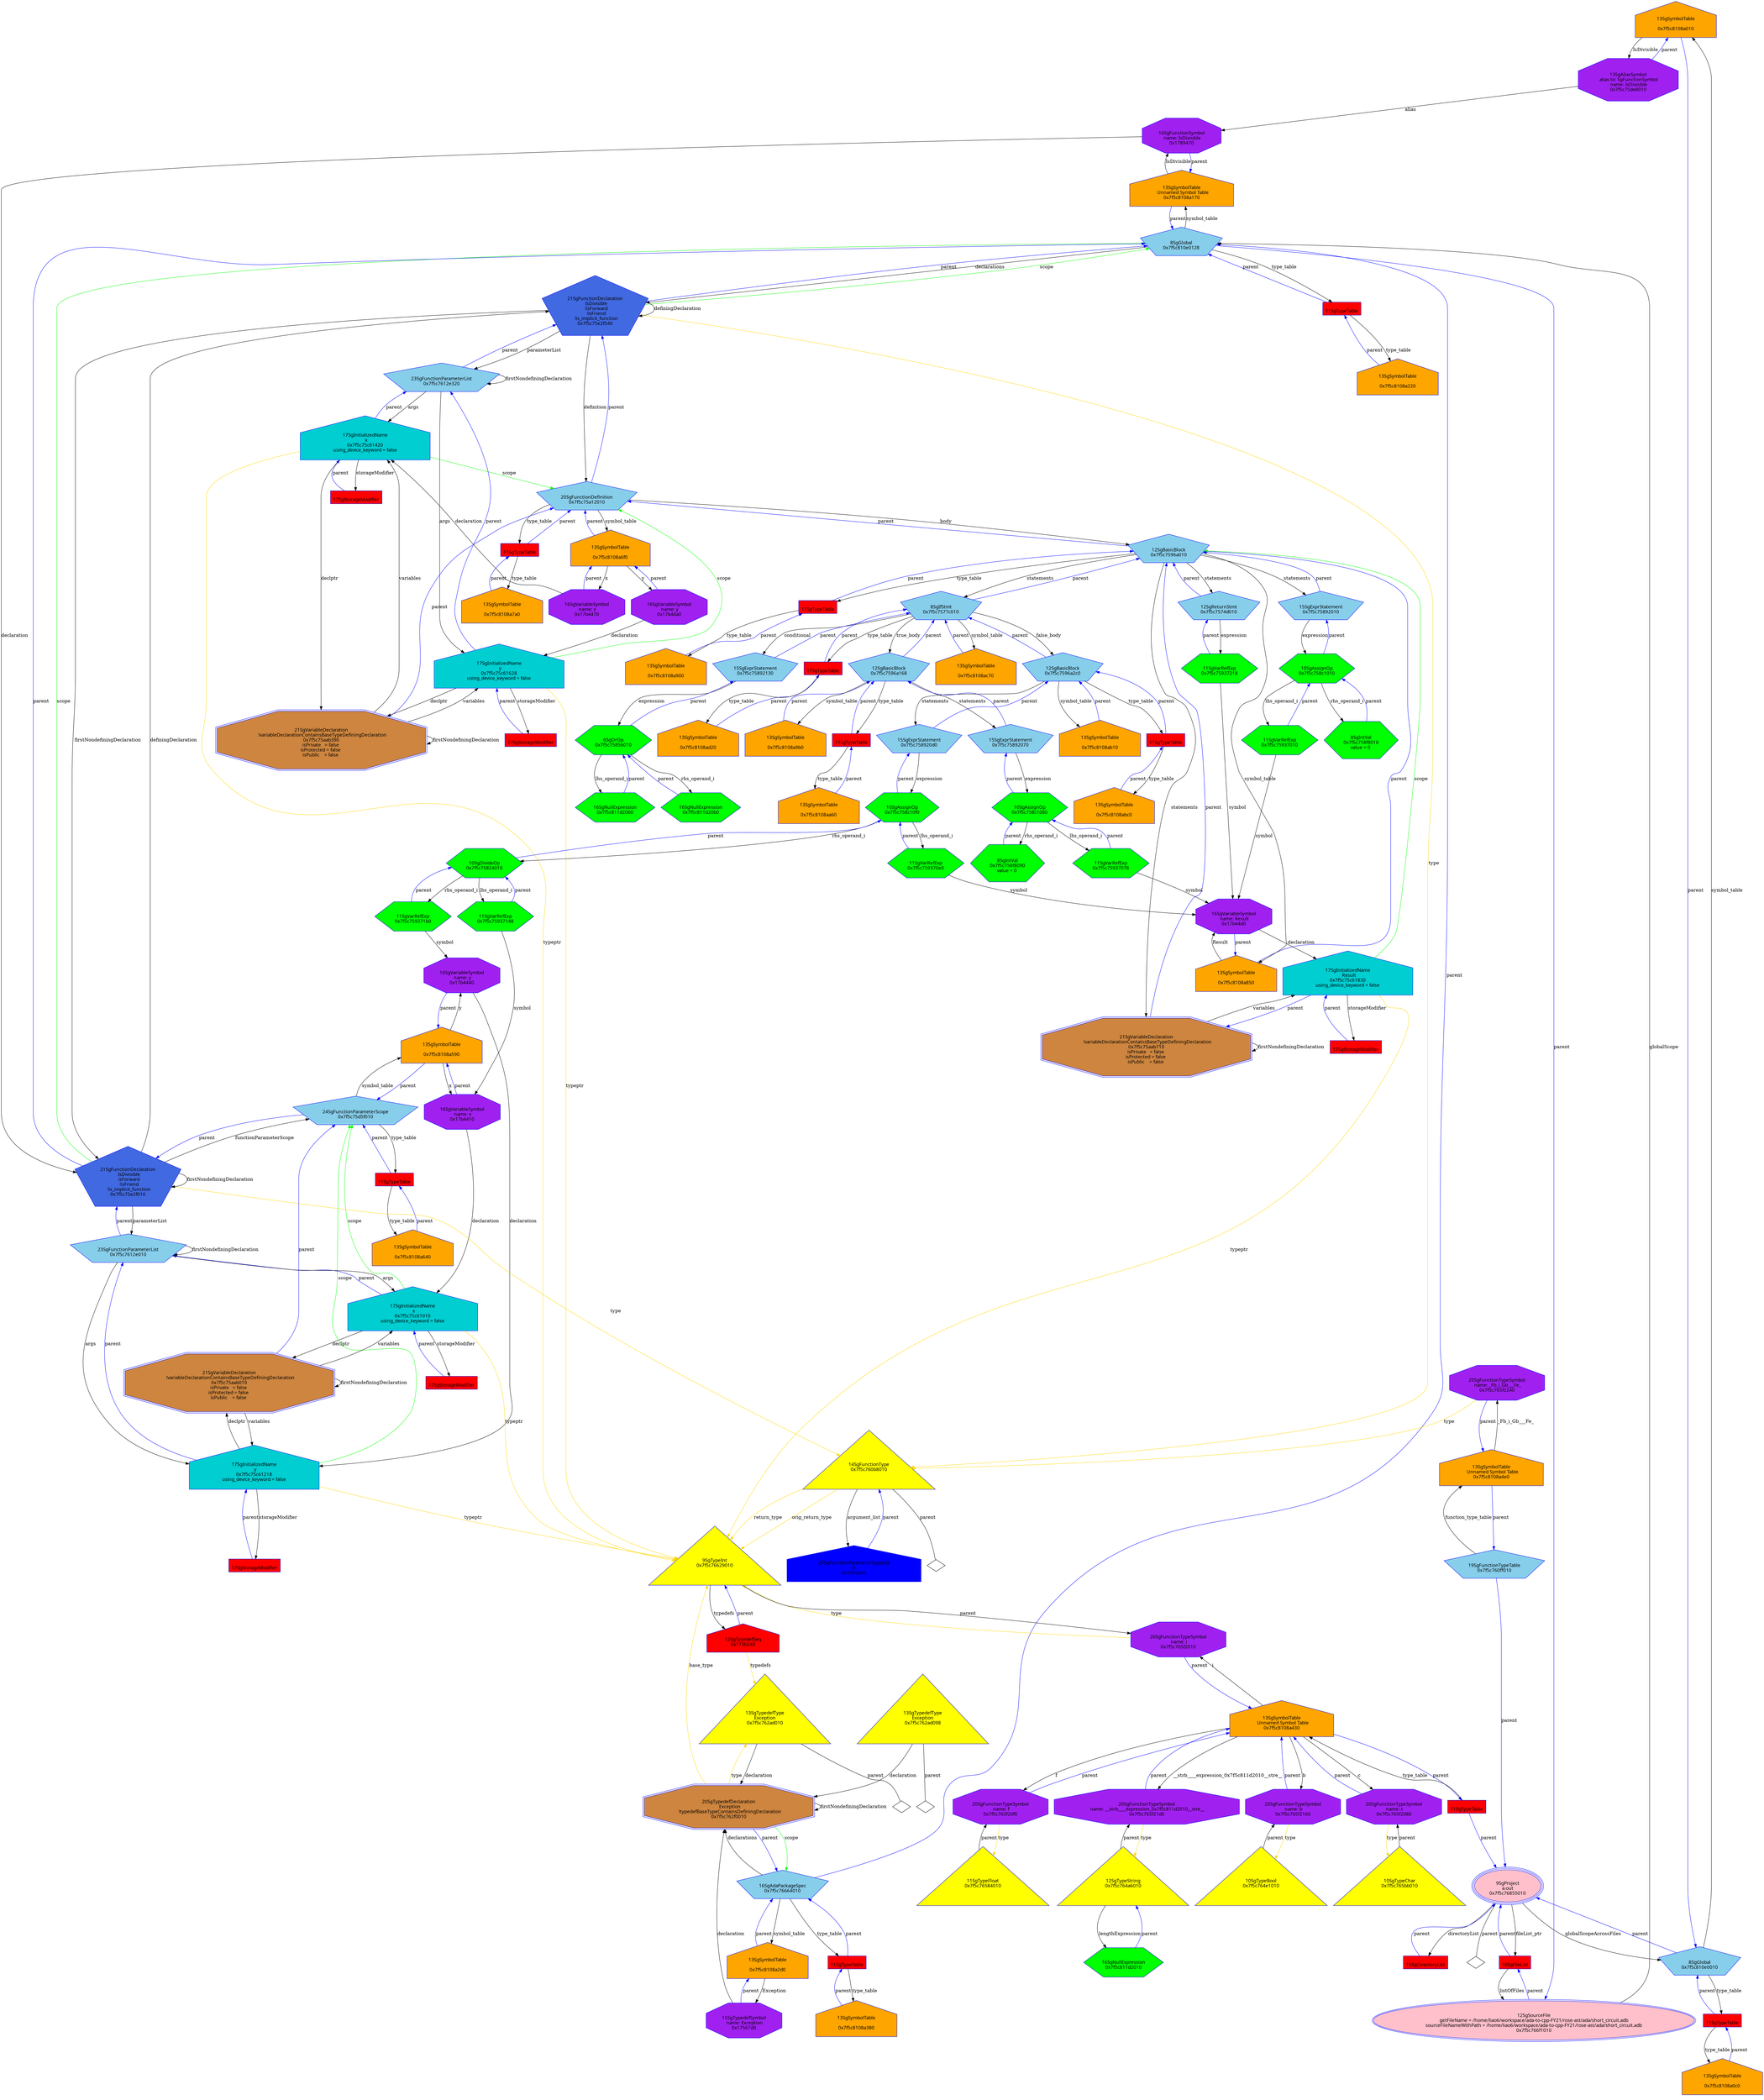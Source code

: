 digraph "Gshort_circuit.adb.dot" {
"0x7f5c8108a010"[label="\n13SgSymbolTable\n  \n  0x7f5c8108a010  " shape=house,regular=0,URL="\N",tooltip="more info at \N",sides=5,peripheries=1,color="blue",fillcolor=orange,fontname="7x13bold",fontcolor=black,style=filled];
"0x7f5c8108a010" -> "0x7f5c75de8010"[label="IsDivisible" dir=forward ];
"0x7f5c8108a010" -> "0x7f5c810e0010"[label="parent" color="blue" dir=forward ];
"0x7f5c8108a0c0"[label="\n13SgSymbolTable\n  \n  0x7f5c8108a0c0  " shape=house,regular=0,URL="\N",tooltip="more info at \N",sides=5,peripheries=1,color="blue",fillcolor=orange,fontname="7x13bold",fontcolor=black,style=filled];
"0x7f5c8108a0c0" -> "0x1698a00"[label="parent" color="blue" dir=forward ];
"0x7f5c8108a170"[label="\n13SgSymbolTable\n  Unnamed Symbol Table\n  0x7f5c8108a170  " shape=house,regular=0,URL="\N",tooltip="more info at \N",sides=5,peripheries=1,color="blue",fillcolor=orange,fontname="7x13bold",fontcolor=black,style=filled];
"0x7f5c8108a170" -> "0x1789470"[label="IsDivisible" dir=forward ];
"0x7f5c8108a170" -> "0x7f5c810e0128"[label="parent" color="blue" dir=forward ];
"0x7f5c8108a220"[label="\n13SgSymbolTable\n  \n  0x7f5c8108a220  " shape=house,regular=0,URL="\N",tooltip="more info at \N",sides=5,peripheries=1,color="blue",fillcolor=orange,fontname="7x13bold",fontcolor=black,style=filled];
"0x7f5c8108a220" -> "0x1698a28"[label="parent" color="blue" dir=forward ];
"0x7f5c8108a2d0"[label="\n13SgSymbolTable\n  \n  0x7f5c8108a2d0  " shape=house,regular=0,URL="\N",tooltip="more info at \N",sides=5,peripheries=1,color="blue",fillcolor=orange,fontname="7x13bold",fontcolor=black,style=filled];
"0x7f5c8108a2d0" -> "0x17567d0"[label="Exception" dir=forward ];
"0x7f5c8108a2d0" -> "0x7f5c76664010"[label="parent" color="blue" dir=forward ];
"0x7f5c8108a380"[label="\n13SgSymbolTable\n  \n  0x7f5c8108a380  " shape=house,regular=0,URL="\N",tooltip="more info at \N",sides=5,peripheries=1,color="blue",fillcolor=orange,fontname="7x13bold",fontcolor=black,style=filled];
"0x7f5c8108a380" -> "0x1698a50"[label="parent" color="blue" dir=forward ];
"0x7f5c8108a430"[label="\n13SgSymbolTable\n  Unnamed Symbol Table\n  0x7f5c8108a430  " shape=house,regular=0,URL="\N",tooltip="more info at \N",sides=5,peripheries=1,color="blue",fillcolor=orange,fontname="7x13bold",fontcolor=black,style=filled];
"0x7f5c8108a430" -> "0x7f5c765f21d0"[label="__strb____expression_0x7f5c811d2010__stre__" dir=forward ];
"0x7f5c8108a430" -> "0x7f5c765f2160"[label="b" dir=forward ];
"0x7f5c8108a430" -> "0x7f5c765f20f0"[label="f" dir=forward ];
"0x7f5c8108a430" -> "0x7f5c765f2080"[label="c" dir=forward ];
"0x7f5c8108a430" -> "0x7f5c765f2010"[label="i" dir=forward ];
"0x7f5c8108a430" -> "0x1698a78"[label="parent" color="blue" dir=forward ];
"0x7f5c8108a4e0"[label="\n13SgSymbolTable\n  Unnamed Symbol Table\n  0x7f5c8108a4e0  " shape=house,regular=0,URL="\N",tooltip="more info at \N",sides=5,peripheries=1,color="blue",fillcolor=orange,fontname="7x13bold",fontcolor=black,style=filled];
"0x7f5c8108a4e0" -> "0x7f5c765f2240"[label="_Fb_i_Gb___Fe_" dir=forward ];
"0x7f5c8108a4e0" -> "0x7f5c760ff010"[label="parent" color="blue" dir=forward ];
"0x7f5c8108a590"[label="\n13SgSymbolTable\n  \n  0x7f5c8108a590  " shape=house,regular=0,URL="\N",tooltip="more info at \N",sides=5,peripheries=1,color="blue",fillcolor=orange,fontname="7x13bold",fontcolor=black,style=filled];
"0x7f5c8108a590" -> "0x17b4440"[label="y" dir=forward ];
"0x7f5c8108a590" -> "0x17b4410"[label="x" dir=forward ];
"0x7f5c8108a590" -> "0x7f5c75d5f010"[label="parent" color="blue" dir=forward ];
"0x7f5c8108a640"[label="\n13SgSymbolTable\n  \n  0x7f5c8108a640  " shape=house,regular=0,URL="\N",tooltip="more info at \N",sides=5,peripheries=1,color="blue",fillcolor=orange,fontname="7x13bold",fontcolor=black,style=filled];
"0x7f5c8108a640" -> "0x1698aa0"[label="parent" color="blue" dir=forward ];
"0x7f5c8108a6f0"[label="\n13SgSymbolTable\n  \n  0x7f5c8108a6f0  " shape=house,regular=0,URL="\N",tooltip="more info at \N",sides=5,peripheries=1,color="blue",fillcolor=orange,fontname="7x13bold",fontcolor=black,style=filled];
"0x7f5c8108a6f0" -> "0x17b44a0"[label="y" dir=forward ];
"0x7f5c8108a6f0" -> "0x17b4470"[label="x" dir=forward ];
"0x7f5c8108a6f0" -> "0x7f5c75a12010"[label="parent" color="blue" dir=forward ];
"0x7f5c8108a7a0"[label="\n13SgSymbolTable\n  \n  0x7f5c8108a7a0  " shape=house,regular=0,URL="\N",tooltip="more info at \N",sides=5,peripheries=1,color="blue",fillcolor=orange,fontname="7x13bold",fontcolor=black,style=filled];
"0x7f5c8108a7a0" -> "0x1698ac8"[label="parent" color="blue" dir=forward ];
"0x7f5c8108a850"[label="\n13SgSymbolTable\n  \n  0x7f5c8108a850  " shape=house,regular=0,URL="\N",tooltip="more info at \N",sides=5,peripheries=1,color="blue",fillcolor=orange,fontname="7x13bold",fontcolor=black,style=filled];
"0x7f5c8108a850" -> "0x17b44d0"[label="Result" dir=forward ];
"0x7f5c8108a850" -> "0x7f5c7596a010"[label="parent" color="blue" dir=forward ];
"0x7f5c8108a900"[label="\n13SgSymbolTable\n  \n  0x7f5c8108a900  " shape=house,regular=0,URL="\N",tooltip="more info at \N",sides=5,peripheries=1,color="blue",fillcolor=orange,fontname="7x13bold",fontcolor=black,style=filled];
"0x7f5c8108a900" -> "0x1698af0"[label="parent" color="blue" dir=forward ];
"0x7f5c8108a9b0"[label="\n13SgSymbolTable\n  \n  0x7f5c8108a9b0  " shape=house,regular=0,URL="\N",tooltip="more info at \N",sides=5,peripheries=1,color="blue",fillcolor=orange,fontname="7x13bold",fontcolor=black,style=filled];
"0x7f5c8108a9b0" -> "0x7f5c7596a168"[label="parent" color="blue" dir=forward ];
"0x7f5c8108aa60"[label="\n13SgSymbolTable\n  \n  0x7f5c8108aa60  " shape=house,regular=0,URL="\N",tooltip="more info at \N",sides=5,peripheries=1,color="blue",fillcolor=orange,fontname="7x13bold",fontcolor=black,style=filled];
"0x7f5c8108aa60" -> "0x1698b18"[label="parent" color="blue" dir=forward ];
"0x7f5c8108ab10"[label="\n13SgSymbolTable\n  \n  0x7f5c8108ab10  " shape=house,regular=0,URL="\N",tooltip="more info at \N",sides=5,peripheries=1,color="blue",fillcolor=orange,fontname="7x13bold",fontcolor=black,style=filled];
"0x7f5c8108ab10" -> "0x7f5c7596a2c0"[label="parent" color="blue" dir=forward ];
"0x7f5c8108abc0"[label="\n13SgSymbolTable\n  \n  0x7f5c8108abc0  " shape=house,regular=0,URL="\N",tooltip="more info at \N",sides=5,peripheries=1,color="blue",fillcolor=orange,fontname="7x13bold",fontcolor=black,style=filled];
"0x7f5c8108abc0" -> "0x1698b40"[label="parent" color="blue" dir=forward ];
"0x7f5c8108ac70"[label="\n13SgSymbolTable\n  \n  0x7f5c8108ac70  " shape=house,regular=0,URL="\N",tooltip="more info at \N",sides=5,peripheries=1,color="blue",fillcolor=orange,fontname="7x13bold",fontcolor=black,style=filled];
"0x7f5c8108ac70" -> "0x7f5c7577c010"[label="parent" color="blue" dir=forward ];
"0x7f5c8108ad20"[label="\n13SgSymbolTable\n  \n  0x7f5c8108ad20  " shape=house,regular=0,URL="\N",tooltip="more info at \N",sides=5,peripheries=1,color="blue",fillcolor=orange,fontname="7x13bold",fontcolor=black,style=filled];
"0x7f5c8108ad20" -> "0x1698b68"[label="parent" color="blue" dir=forward ];
"0x17a0b80"[label="\n17SgStorageModifier" shape=polygon,regular=0,URL="\N",tooltip="more info at \N",sides=4,peripheries=1,color="blue",fillcolor=red,fontname="7x13bold",fontcolor=black,style=filled];
"0x17a0b80" -> "0x7f5c75c61010"[label="parent" color="blue" dir=forward ];
"0x17a0ba8"[label="\n17SgStorageModifier" shape=polygon,regular=0,URL="\N",tooltip="more info at \N",sides=4,peripheries=1,color="blue",fillcolor=red,fontname="7x13bold",fontcolor=black,style=filled];
"0x17a0ba8" -> "0x7f5c75c61218"[label="parent" color="blue" dir=forward ];
"0x17a0bd0"[label="\n17SgStorageModifier" shape=polygon,regular=0,URL="\N",tooltip="more info at \N",sides=4,peripheries=1,color="blue",fillcolor=red,fontname="7x13bold",fontcolor=black,style=filled];
"0x17a0bd0" -> "0x7f5c75c61420"[label="parent" color="blue" dir=forward ];
"0x17a0bf8"[label="\n17SgStorageModifier" shape=polygon,regular=0,URL="\N",tooltip="more info at \N",sides=4,peripheries=1,color="blue",fillcolor=red,fontname="7x13bold",fontcolor=black,style=filled];
"0x17a0bf8" -> "0x7f5c75c61628"[label="parent" color="blue" dir=forward ];
"0x17a0c20"[label="\n17SgStorageModifier" shape=polygon,regular=0,URL="\N",tooltip="more info at \N",sides=4,peripheries=1,color="blue",fillcolor=red,fontname="7x13bold",fontcolor=black,style=filled];
"0x17a0c20" -> "0x7f5c75c61830"[label="parent" color="blue" dir=forward ];
"0x7f5c766f1010"[label="\n12SgSourceFile\n  getFileName = /home/liao6/workspace/ada-to-cpp-FY21/rose-ast/ada/short_circuit.adb  \n  sourceFileNameWithPath = /home/liao6/workspace/ada-to-cpp-FY21/rose-ast/ada/short_circuit.adb  \n  0x7f5c766f1010  " shape=ellipse,regular=0,URL="\N",tooltip="more info at \N",sides=5,peripheries=2,color="blue",fillcolor=pink,fontname="7x13bold",fontcolor=black,style=filled];
"0x7f5c766f1010" -> "0x7f5c810e0128"[label="globalScope" dir=forward ];
"0x7f5c766f1010" -> "0x165df80"[label="parent" color="blue" dir=forward ];
"0x165df80"[label="\n10SgFileList" shape=polygon,regular=0,URL="\N",tooltip="more info at \N",sides=4,peripheries=1,color="blue",fillcolor=red,fontname="7x13bold",fontcolor=black,style=filled];
"0x165df80" -> "0x7f5c766f1010"[label="listOfFiles" dir=forward ];
"0x165df80" -> "0x7f5c76855010"[label="parent" color="blue" dir=forward ];
"0x167d390"[label="\n15SgDirectoryList" shape=polygon,regular=0,URL="\N",tooltip="more info at \N",sides=4,peripheries=1,color="blue",fillcolor=red,fontname="7x13bold",fontcolor=black,style=filled];
"0x167d390" -> "0x7f5c76855010"[label="parent" color="blue" dir=forward ];
"0x7f5c76855010"[label="\n9SgProject\n  a.out  \n  0x7f5c76855010  " shape=ellipse,regular=0,URL="\N",tooltip="more info at \N",sides=5,peripheries=3,color="blue",fillcolor=pink,fontname="7x13bold",fontcolor=black,style=filled];
"0x7f5c76855010" -> "0x165df80"[label="fileList_ptr" dir=forward ];
"0x7f5c76855010" -> "0x167d390"[label="directoryList" dir=forward ];
"0x7f5c76855010" -> "0x7f5c810e0010"[label="globalScopeAcrossFiles" dir=forward ];
"0x7f5c76855010" -> "0x7f5c76855010__parent__null"[label="parent" dir=none ];
"0x7f5c76855010__parent__null"[label="" shape=diamond ];
"0x173b240"[label="\n12SgTypedefSeq\n  0x173b240  " shape=house,regular=0,URL="\N",tooltip="more info at \N",sides=5,peripheries=1,color="blue",fillcolor=red,fontname="7x13bold",fontcolor=black,style=filled];
"0x173b240" -> "0x7f5c762ad010"[label="typedefs" color="gold1" dir=forward ];
"0x173b240" -> "0x7f5c76629010"[label="parent" color="blue" dir=forward ];
"0x176dee0"[label="\n27SgFunctionParameterTypeList\n  0  \n  0x176dee0  " shape=house,regular=0,URL="\N",tooltip="more info at \N",sides=5,peripheries=1,color="blue",fillcolor=blue,fontname="7x13bold",fontcolor=black,style=filled];
"0x176dee0" -> "0x7f5c760b8010"[label="parent" color="blue" dir=forward ];
"0x1698a00"[label="\n11SgTypeTable" shape=polygon,regular=0,URL="\N",tooltip="more info at \N",sides=4,peripheries=1,color="blue",fillcolor=red,fontname="7x13bold",fontcolor=black,style=filled];
"0x1698a00" -> "0x7f5c8108a0c0"[label="type_table" dir=forward ];
"0x1698a00" -> "0x7f5c810e0010"[label="parent" color="blue" dir=forward ];
"0x1698a28"[label="\n11SgTypeTable" shape=polygon,regular=0,URL="\N",tooltip="more info at \N",sides=4,peripheries=1,color="blue",fillcolor=red,fontname="7x13bold",fontcolor=black,style=filled];
"0x1698a28" -> "0x7f5c8108a220"[label="type_table" dir=forward ];
"0x1698a28" -> "0x7f5c810e0128"[label="parent" color="blue" dir=forward ];
"0x1698a50"[label="\n11SgTypeTable" shape=polygon,regular=0,URL="\N",tooltip="more info at \N",sides=4,peripheries=1,color="blue",fillcolor=red,fontname="7x13bold",fontcolor=black,style=filled];
"0x1698a50" -> "0x7f5c8108a380"[label="type_table" dir=forward ];
"0x1698a50" -> "0x7f5c76664010"[label="parent" color="blue" dir=forward ];
"0x1698a78"[label="\n11SgTypeTable" shape=polygon,regular=0,URL="\N",tooltip="more info at \N",sides=4,peripheries=1,color="blue",fillcolor=red,fontname="7x13bold",fontcolor=black,style=filled];
"0x1698a78" -> "0x7f5c8108a430"[label="type_table" dir=forward ];
"0x1698a78" -> "0x7f5c76855010"[label="parent" color="blue" dir=forward ];
"0x1698aa0"[label="\n11SgTypeTable" shape=polygon,regular=0,URL="\N",tooltip="more info at \N",sides=4,peripheries=1,color="blue",fillcolor=red,fontname="7x13bold",fontcolor=black,style=filled];
"0x1698aa0" -> "0x7f5c8108a640"[label="type_table" dir=forward ];
"0x1698aa0" -> "0x7f5c75d5f010"[label="parent" color="blue" dir=forward ];
"0x1698ac8"[label="\n11SgTypeTable" shape=polygon,regular=0,URL="\N",tooltip="more info at \N",sides=4,peripheries=1,color="blue",fillcolor=red,fontname="7x13bold",fontcolor=black,style=filled];
"0x1698ac8" -> "0x7f5c8108a7a0"[label="type_table" dir=forward ];
"0x1698ac8" -> "0x7f5c75a12010"[label="parent" color="blue" dir=forward ];
"0x1698af0"[label="\n11SgTypeTable" shape=polygon,regular=0,URL="\N",tooltip="more info at \N",sides=4,peripheries=1,color="blue",fillcolor=red,fontname="7x13bold",fontcolor=black,style=filled];
"0x1698af0" -> "0x7f5c8108a900"[label="type_table" dir=forward ];
"0x1698af0" -> "0x7f5c7596a010"[label="parent" color="blue" dir=forward ];
"0x1698b18"[label="\n11SgTypeTable" shape=polygon,regular=0,URL="\N",tooltip="more info at \N",sides=4,peripheries=1,color="blue",fillcolor=red,fontname="7x13bold",fontcolor=black,style=filled];
"0x1698b18" -> "0x7f5c8108aa60"[label="type_table" dir=forward ];
"0x1698b18" -> "0x7f5c7596a168"[label="parent" color="blue" dir=forward ];
"0x1698b40"[label="\n11SgTypeTable" shape=polygon,regular=0,URL="\N",tooltip="more info at \N",sides=4,peripheries=1,color="blue",fillcolor=red,fontname="7x13bold",fontcolor=black,style=filled];
"0x1698b40" -> "0x7f5c8108abc0"[label="type_table" dir=forward ];
"0x1698b40" -> "0x7f5c7596a2c0"[label="parent" color="blue" dir=forward ];
"0x1698b68"[label="\n11SgTypeTable" shape=polygon,regular=0,URL="\N",tooltip="more info at \N",sides=4,peripheries=1,color="blue",fillcolor=red,fontname="7x13bold",fontcolor=black,style=filled];
"0x1698b68" -> "0x7f5c8108ad20"[label="type_table" dir=forward ];
"0x1698b68" -> "0x7f5c7577c010"[label="parent" color="blue" dir=forward ];
"0x7f5c765bb010"[label="\n10SgTypeChar\n  0x7f5c765bb010  \n   \n   " shape=polygon,regular=0,URL="\N",tooltip="more info at \N",sides=3,peripheries=1,color="blue",fillcolor=yellow,fontname="7x13bold",fontcolor=black,style=filled];
"0x7f5c765bb010" -> "0x7f5c765f2080"[label="parent" dir=forward ];
"0x7f5c76629010"[label="\n9SgTypeInt\n  0x7f5c76629010  \n   \n   " shape=polygon,regular=0,URL="\N",tooltip="more info at \N",sides=3,peripheries=1,color="blue",fillcolor=yellow,fontname="7x13bold",fontcolor=black,style=filled];
"0x7f5c76629010" -> "0x173b240"[label="typedefs" dir=forward ];
"0x7f5c76629010" -> "0x7f5c765f2010"[label="parent" dir=forward ];
"0x7f5c76584010"[label="\n11SgTypeFloat\n  0x7f5c76584010  \n   \n   " shape=polygon,regular=0,URL="\N",tooltip="more info at \N",sides=3,peripheries=1,color="blue",fillcolor=yellow,fontname="7x13bold",fontcolor=black,style=filled];
"0x7f5c76584010" -> "0x7f5c765f20f0"[label="parent" dir=forward ];
"0x7f5c764a6010"[label="\n12SgTypeString\n  0x7f5c764a6010  \n   \n   " shape=polygon,regular=0,URL="\N",tooltip="more info at \N",sides=3,peripheries=1,color="blue",fillcolor=yellow,fontname="7x13bold",fontcolor=black,style=filled];
"0x7f5c764a6010" -> "0x7f5c811d2010"[label="lengthExpression" dir=forward ];
"0x7f5c764a6010" -> "0x7f5c765f21d0"[label="parent" dir=forward ];
"0x7f5c764e1010"[label="\n10SgTypeBool\n  0x7f5c764e1010  \n   \n   " shape=polygon,regular=0,URL="\N",tooltip="more info at \N",sides=3,peripheries=1,color="blue",fillcolor=yellow,fontname="7x13bold",fontcolor=black,style=filled];
"0x7f5c764e1010" -> "0x7f5c765f2160"[label="parent" dir=forward ];
"0x7f5c762ad010"[label="\n13SgTypedefType\nException\n  0x7f5c762ad010  \n   \n   " shape=polygon,regular=0,URL="\N",tooltip="more info at \N",sides=3,peripheries=1,color="blue",fillcolor=yellow,fontname="7x13bold",fontcolor=black,style=filled];
"0x7f5c762ad010" -> "0x7f5c762f0010"[label="declaration" dir=forward ];
"0x7f5c762ad010" -> "0x7f5c762ad010__parent__null"[label="parent" dir=none ];
"0x7f5c762ad010__parent__null"[label="" shape=diamond ];
"0x7f5c762ad098"[label="\n13SgTypedefType\nException\n  0x7f5c762ad098  \n   \n   " shape=polygon,regular=0,URL="\N",tooltip="more info at \N",sides=3,peripheries=1,color="blue",fillcolor=yellow,fontname="7x13bold",fontcolor=black,style=filled];
"0x7f5c762ad098" -> "0x7f5c762f0010"[label="declaration" dir=forward ];
"0x7f5c762ad098" -> "0x7f5c762ad098__parent__null"[label="parent" dir=none ];
"0x7f5c762ad098__parent__null"[label="" shape=diamond ];
"0x7f5c760b8010"[label="\n14SgFunctionType\n  0x7f5c760b8010  \n   \n   " shape=polygon,regular=0,URL="\N",tooltip="more info at \N",sides=3,peripheries=1,color="blue",fillcolor=yellow,fontname="7x13bold",fontcolor=black,style=filled];
"0x7f5c760b8010" -> "0x7f5c76629010"[label="return_type" color="gold1" dir=forward ];
"0x7f5c760b8010" -> "0x7f5c76629010"[label="orig_return_type" color="gold1" dir=forward ];
"0x7f5c760b8010" -> "0x176dee0"[label="argument_list" dir=forward ];
"0x7f5c760b8010" -> "0x7f5c760b8010__parent__null"[label="parent" dir=none ];
"0x7f5c760b8010__parent__null"[label="" shape=diamond ];
"0x7f5c7612e010"[label="\n23SgFunctionParameterList\n  0x7f5c7612e010  " shape=polygon,regular=0,URL="\N",tooltip="more info at \N",sides=5,peripheries=1,color="blue",fillcolor=skyblue,fontname="7x13bold",fontcolor=black,style=filled];
"0x7f5c7612e010" -> "0x7f5c75c61010"[label="args" dir=forward ];
"0x7f5c7612e010" -> "0x7f5c75c61218"[label="args" dir=forward ];
"0x7f5c7612e010" -> "0x7f5c7612e010"[label="firstNondefiningDeclaration" dir=forward ];
"0x7f5c7612e010" -> "0x7f5c75e2f010"[label="parent" color="blue" dir=forward ];
"0x7f5c7612e320"[label="\n23SgFunctionParameterList\n  0x7f5c7612e320  " shape=polygon,regular=0,URL="\N",tooltip="more info at \N",sides=5,peripheries=1,color="blue",fillcolor=skyblue,fontname="7x13bold",fontcolor=black,style=filled];
"0x7f5c7612e320" -> "0x7f5c75c61420"[label="args" dir=forward ];
"0x7f5c7612e320" -> "0x7f5c75c61628"[label="args" dir=forward ];
"0x7f5c7612e320" -> "0x7f5c7612e320"[label="firstNondefiningDeclaration" dir=forward ];
"0x7f5c7612e320" -> "0x7f5c75e2f540"[label="parent" color="blue" dir=forward ];
"0x7f5c7596a010"[label="\n12SgBasicBlock\n  0x7f5c7596a010  " shape=polygon,regular=0,URL="\N",tooltip="more info at \N",sides=5,peripheries=1,color="blue",fillcolor=skyblue,fontname="7x13bold",fontcolor=black,style=filled];
"0x7f5c7596a010" -> "0x7f5c75aab710"[label="statements" dir=forward ];
"0x7f5c7596a010" -> "0x7f5c75892010"[label="statements" dir=forward ];
"0x7f5c7596a010" -> "0x7f5c7577c010"[label="statements" dir=forward ];
"0x7f5c7596a010" -> "0x7f5c7574d010"[label="statements" dir=forward ];
"0x7f5c7596a010" -> "0x7f5c8108a850"[label="symbol_table" dir=forward ];
"0x7f5c7596a010" -> "0x1698af0"[label="type_table" dir=forward ];
"0x7f5c7596a010" -> "0x7f5c75a12010"[label="parent" color="blue" dir=forward ];
"0x7f5c7596a168"[label="\n12SgBasicBlock\n  0x7f5c7596a168  " shape=polygon,regular=0,URL="\N",tooltip="more info at \N",sides=5,peripheries=1,color="blue",fillcolor=skyblue,fontname="7x13bold",fontcolor=black,style=filled];
"0x7f5c7596a168" -> "0x7f5c75892070"[label="statements" dir=forward ];
"0x7f5c7596a168" -> "0x7f5c8108a9b0"[label="symbol_table" dir=forward ];
"0x7f5c7596a168" -> "0x1698b18"[label="type_table" dir=forward ];
"0x7f5c7596a168" -> "0x7f5c7577c010"[label="parent" color="blue" dir=forward ];
"0x7f5c7596a2c0"[label="\n12SgBasicBlock\n  0x7f5c7596a2c0  " shape=polygon,regular=0,URL="\N",tooltip="more info at \N",sides=5,peripheries=1,color="blue",fillcolor=skyblue,fontname="7x13bold",fontcolor=black,style=filled];
"0x7f5c7596a2c0" -> "0x7f5c758920d0"[label="statements" dir=forward ];
"0x7f5c7596a2c0" -> "0x7f5c8108ab10"[label="symbol_table" dir=forward ];
"0x7f5c7596a2c0" -> "0x1698b40"[label="type_table" dir=forward ];
"0x7f5c7596a2c0" -> "0x7f5c7577c010"[label="parent" color="blue" dir=forward ];
"0x7f5c810e0010"[label="\n8SgGlobal\n  0x7f5c810e0010  " shape=polygon,regular=0,URL="\N",tooltip="more info at \N",sides=5,peripheries=1,color="blue",fillcolor=skyblue,fontname="7x13bold",fontcolor=black,style=filled];
"0x7f5c810e0010" -> "0x7f5c8108a010"[label="symbol_table" dir=forward ];
"0x7f5c810e0010" -> "0x1698a00"[label="type_table" dir=forward ];
"0x7f5c810e0010" -> "0x7f5c76855010"[label="parent" color="blue" dir=forward ];
"0x7f5c810e0128"[label="\n8SgGlobal\n  0x7f5c810e0128  " shape=polygon,regular=0,URL="\N",tooltip="more info at \N",sides=5,peripheries=1,color="blue",fillcolor=skyblue,fontname="7x13bold",fontcolor=black,style=filled];
"0x7f5c810e0128" -> "0x7f5c75e2f540"[label="declarations" dir=forward ];
"0x7f5c810e0128" -> "0x7f5c8108a170"[label="symbol_table" dir=forward ];
"0x7f5c810e0128" -> "0x1698a28"[label="type_table" dir=forward ];
"0x7f5c810e0128" -> "0x7f5c766f1010"[label="parent" color="blue" dir=forward ];
"0x7f5c7577c010"[label="\n8SgIfStmt\n  0x7f5c7577c010  " shape=polygon,regular=0,URL="\N",tooltip="more info at \N",sides=5,peripheries=1,color="blue",fillcolor=skyblue,fontname="7x13bold",fontcolor=black,style=filled];
"0x7f5c7577c010" -> "0x7f5c75892130"[label="conditional" dir=forward ];
"0x7f5c7577c010" -> "0x7f5c7596a168"[label="true_body" dir=forward ];
"0x7f5c7577c010" -> "0x7f5c7596a2c0"[label="false_body" dir=forward ];
"0x7f5c7577c010" -> "0x7f5c8108ac70"[label="symbol_table" dir=forward ];
"0x7f5c7577c010" -> "0x1698b68"[label="type_table" dir=forward ];
"0x7f5c7577c010" -> "0x7f5c7596a010"[label="parent" color="blue" dir=forward ];
"0x7f5c75d5f010"[label="\n24SgFunctionParameterScope\n  0x7f5c75d5f010  " shape=polygon,regular=0,URL="\N",tooltip="more info at \N",sides=5,peripheries=1,color="blue",fillcolor=skyblue,fontname="7x13bold",fontcolor=black,style=filled];
"0x7f5c75d5f010" -> "0x7f5c8108a590"[label="symbol_table" dir=forward ];
"0x7f5c75d5f010" -> "0x1698aa0"[label="type_table" dir=forward ];
"0x7f5c75d5f010" -> "0x7f5c75e2f010"[label="parent" color="blue" dir=forward ];
"0x7f5c760ff010"[label="\n19SgFunctionTypeTable\n  0x7f5c760ff010  " shape=polygon,regular=0,URL="\N",tooltip="more info at \N",sides=5,peripheries=1,color="blue",fillcolor=skyblue,fontname="7x13bold",fontcolor=black,style=filled];
"0x7f5c760ff010" -> "0x7f5c8108a4e0"[label="function_type_table" dir=forward ];
"0x7f5c760ff010" -> "0x7f5c76855010"[label="parent" color="blue" dir=forward ];
"0x7f5c75892010"[label="\n15SgExprStatement\n  0x7f5c75892010  " shape=polygon,regular=0,URL="\N",tooltip="more info at \N",sides=5,peripheries=1,color="blue",fillcolor=skyblue,fontname="7x13bold",fontcolor=black,style=filled];
"0x7f5c75892010" -> "0x7f5c758c1010"[label="expression" dir=forward ];
"0x7f5c75892010" -> "0x7f5c7596a010"[label="parent" color="blue" dir=forward ];
"0x7f5c75892070"[label="\n15SgExprStatement\n  0x7f5c75892070  " shape=polygon,regular=0,URL="\N",tooltip="more info at \N",sides=5,peripheries=1,color="blue",fillcolor=skyblue,fontname="7x13bold",fontcolor=black,style=filled];
"0x7f5c75892070" -> "0x7f5c758c1080"[label="expression" dir=forward ];
"0x7f5c75892070" -> "0x7f5c7596a168"[label="parent" color="blue" dir=forward ];
"0x7f5c758920d0"[label="\n15SgExprStatement\n  0x7f5c758920d0  " shape=polygon,regular=0,URL="\N",tooltip="more info at \N",sides=5,peripheries=1,color="blue",fillcolor=skyblue,fontname="7x13bold",fontcolor=black,style=filled];
"0x7f5c758920d0" -> "0x7f5c758c10f0"[label="expression" dir=forward ];
"0x7f5c758920d0" -> "0x7f5c7596a2c0"[label="parent" color="blue" dir=forward ];
"0x7f5c75892130"[label="\n15SgExprStatement\n  0x7f5c75892130  " shape=polygon,regular=0,URL="\N",tooltip="more info at \N",sides=5,peripheries=1,color="blue",fillcolor=skyblue,fontname="7x13bold",fontcolor=black,style=filled];
"0x7f5c75892130" -> "0x7f5c7585b010"[label="expression" dir=forward ];
"0x7f5c75892130" -> "0x7f5c7577c010"[label="parent" color="blue" dir=forward ];
"0x7f5c7574d010"[label="\n12SgReturnStmt\n  0x7f5c7574d010  " shape=polygon,regular=0,URL="\N",tooltip="more info at \N",sides=5,peripheries=1,color="blue",fillcolor=skyblue,fontname="7x13bold",fontcolor=black,style=filled];
"0x7f5c7574d010" -> "0x7f5c75937218"[label="expression" dir=forward ];
"0x7f5c7574d010" -> "0x7f5c7596a010"[label="parent" color="blue" dir=forward ];
"0x7f5c762f0010"[label="\n20SgTypedefDeclaration\n  Exception\n  !typedefBaseTypeContainsDefiningDeclaration\n  0x7f5c762f0010  " shape=polygon,regular=0,URL="\N",tooltip="more info at \N",sides=8,peripheries=2,color="blue",fillcolor=peru,fontname="7x13bold",fontcolor=black,style=filled];
"0x7f5c762f0010" -> "0x7f5c76629010"[label="base_type" color="gold1" dir=forward ];
"0x7f5c762f0010" -> "0x7f5c762ad010"[label="type" color="gold1" dir=forward ];
"0x7f5c762f0010" -> "0x7f5c76664010"[label="scope" color="green" dir=forward ];
"0x7f5c762f0010" -> "0x7f5c762f0010"[label="firstNondefiningDeclaration" dir=forward ];
"0x7f5c762f0010" -> "0x7f5c76664010"[label="parent" color="blue" dir=forward ];
"0x7f5c75aab010"[label="\n21SgVariableDeclaration\n  !variableDeclarationContainsBaseTypeDefiningDeclaration\n  0x7f5c75aab010  \n isPrivate   = false  \n isProtected = false  \n isPublic    = false  " shape=polygon,regular=0,URL="\N",tooltip="more info at \N",sides=8,peripheries=2,color="blue",fillcolor=peru,fontname="7x13bold",fontcolor=black,style=filled];
"0x7f5c75aab010" -> "0x7f5c75c61010"[label="variables" dir=forward ];
"0x7f5c75aab010" -> "0x7f5c75c61218"[label="variables" dir=forward ];
"0x7f5c75aab010" -> "0x7f5c75aab010"[label="firstNondefiningDeclaration" dir=forward ];
"0x7f5c75aab010" -> "0x7f5c75d5f010"[label="parent" color="blue" dir=forward ];
"0x7f5c75aab390"[label="\n21SgVariableDeclaration\n  !variableDeclarationContainsBaseTypeDefiningDeclaration\n  0x7f5c75aab390  \n isPrivate   = false  \n isProtected = false  \n isPublic    = false  " shape=polygon,regular=0,URL="\N",tooltip="more info at \N",sides=8,peripheries=2,color="blue",fillcolor=peru,fontname="7x13bold",fontcolor=black,style=filled];
"0x7f5c75aab390" -> "0x7f5c75c61420"[label="variables" dir=forward ];
"0x7f5c75aab390" -> "0x7f5c75c61628"[label="variables" dir=forward ];
"0x7f5c75aab390" -> "0x7f5c75aab390"[label="firstNondefiningDeclaration" dir=forward ];
"0x7f5c75aab390" -> "0x7f5c75a12010"[label="parent" color="blue" dir=forward ];
"0x7f5c75aab710"[label="\n21SgVariableDeclaration\n  !variableDeclarationContainsBaseTypeDefiningDeclaration\n  0x7f5c75aab710  \n isPrivate   = false  \n isProtected = false  \n isPublic    = false  " shape=polygon,regular=0,URL="\N",tooltip="more info at \N",sides=8,peripheries=2,color="blue",fillcolor=peru,fontname="7x13bold",fontcolor=black,style=filled];
"0x7f5c75aab710" -> "0x7f5c75c61830"[label="variables" dir=forward ];
"0x7f5c75aab710" -> "0x7f5c75aab710"[label="firstNondefiningDeclaration" dir=forward ];
"0x7f5c75aab710" -> "0x7f5c7596a010"[label="parent" color="blue" dir=forward ];
"0x7f5c75a12010"[label="\n20SgFunctionDefinition\n  0x7f5c75a12010  " shape=polygon,regular=0,URL="\N",tooltip="more info at \N",sides=5,peripheries=1,color="blue",fillcolor=skyblue,fontname="7x13bold",fontcolor=black,style=filled];
"0x7f5c75a12010" -> "0x7f5c7596a010"[label="body" dir=forward ];
"0x7f5c75a12010" -> "0x7f5c8108a6f0"[label="symbol_table" dir=forward ];
"0x7f5c75a12010" -> "0x1698ac8"[label="type_table" dir=forward ];
"0x7f5c75a12010" -> "0x7f5c75e2f540"[label="parent" color="blue" dir=forward ];
"0x7f5c76664010"[label="\n16SgAdaPackageSpec\n  0x7f5c76664010  " shape=polygon,regular=0,URL="\N",tooltip="more info at \N",sides=5,peripheries=1,color="blue",fillcolor=skyblue,fontname="7x13bold",fontcolor=black,style=filled];
"0x7f5c76664010" -> "0x7f5c762f0010"[label="declarations" dir=forward ];
"0x7f5c76664010" -> "0x7f5c8108a2d0"[label="symbol_table" dir=forward ];
"0x7f5c76664010" -> "0x1698a50"[label="type_table" dir=forward ];
"0x7f5c76664010" -> "0x7f5c810e0128"[label="parent" color="blue" dir=forward ];
"0x7f5c75e2f010"[label="\n21SgFunctionDeclaration\n  IsDivisible\n  isForward\n  !isFriend\n  !is_implicit_function\n  0x7f5c75e2f010  " shape=polygon,regular=0,URL="\N",tooltip="more info at \N",sides=5,peripheries=1,color="blue",fillcolor=royalblue,fontname="7x13bold",fontcolor=black,style=filled];
"0x7f5c75e2f010" -> "0x7f5c7612e010"[label="parameterList" dir=forward ];
"0x7f5c75e2f010" -> "0x7f5c760b8010"[label="type" color="gold1" dir=forward ];
"0x7f5c75e2f010" -> "0x7f5c810e0128"[label="scope" color="green" dir=forward ];
"0x7f5c75e2f010" -> "0x7f5c75d5f010"[label="functionParameterScope" dir=forward ];
"0x7f5c75e2f010" -> "0x7f5c75e2f540"[label="definingDeclaration" dir=forward ];
"0x7f5c75e2f010" -> "0x7f5c75e2f010"[label="firstNondefiningDeclaration" dir=forward ];
"0x7f5c75e2f010" -> "0x7f5c810e0128"[label="parent" color="blue" dir=forward ];
"0x7f5c75e2f540"[label="\n21SgFunctionDeclaration\n  IsDivisible\n  !isForward\n  !isFriend\n  !is_implicit_function\n  0x7f5c75e2f540  " shape=polygon,regular=0,URL="\N",tooltip="more info at \N",sides=5,peripheries=1,color="blue",fillcolor=royalblue,fontname="7x13bold",fontcolor=black,style=filled];
"0x7f5c75e2f540" -> "0x7f5c7612e320"[label="parameterList" dir=forward ];
"0x7f5c75e2f540" -> "0x7f5c760b8010"[label="type" color="gold1" dir=forward ];
"0x7f5c75e2f540" -> "0x7f5c75a12010"[label="definition" dir=forward ];
"0x7f5c75e2f540" -> "0x7f5c810e0128"[label="scope" color="green" dir=forward ];
"0x7f5c75e2f540" -> "0x7f5c75e2f540"[label="definingDeclaration" dir=forward ];
"0x7f5c75e2f540" -> "0x7f5c75e2f010"[label="firstNondefiningDeclaration" dir=forward ];
"0x7f5c75e2f540" -> "0x7f5c810e0128"[label="parent" color="blue" dir=forward ];
"0x7f5c75937010"[label="\n11SgVarRefExp\n  0x7f5c75937010  " shape=polygon,regular=0,URL="\N",tooltip="more info at \N",sides=6,peripheries=1,color="blue",fillcolor=green,fontname="7x13bold",fontcolor=black,style=filled];
"0x7f5c75937010" -> "0x17b44d0"[label="symbol" dir=forward ];
"0x7f5c75937010" -> "0x7f5c758c1010"[label="parent" color="blue" dir=forward ];
"0x7f5c75937078"[label="\n11SgVarRefExp\n  0x7f5c75937078  " shape=polygon,regular=0,URL="\N",tooltip="more info at \N",sides=6,peripheries=1,color="blue",fillcolor=green,fontname="7x13bold",fontcolor=black,style=filled];
"0x7f5c75937078" -> "0x17b44d0"[label="symbol" dir=forward ];
"0x7f5c75937078" -> "0x7f5c758c1080"[label="parent" color="blue" dir=forward ];
"0x7f5c759370e0"[label="\n11SgVarRefExp\n  0x7f5c759370e0  " shape=polygon,regular=0,URL="\N",tooltip="more info at \N",sides=6,peripheries=1,color="blue",fillcolor=green,fontname="7x13bold",fontcolor=black,style=filled];
"0x7f5c759370e0" -> "0x17b44d0"[label="symbol" dir=forward ];
"0x7f5c759370e0" -> "0x7f5c758c10f0"[label="parent" color="blue" dir=forward ];
"0x7f5c75937148"[label="\n11SgVarRefExp\n  0x7f5c75937148  " shape=polygon,regular=0,URL="\N",tooltip="more info at \N",sides=6,peripheries=1,color="blue",fillcolor=green,fontname="7x13bold",fontcolor=black,style=filled];
"0x7f5c75937148" -> "0x17b4410"[label="symbol" dir=forward ];
"0x7f5c75937148" -> "0x7f5c75824010"[label="parent" color="blue" dir=forward ];
"0x7f5c759371b0"[label="\n11SgVarRefExp\n  0x7f5c759371b0  " shape=polygon,regular=0,URL="\N",tooltip="more info at \N",sides=6,peripheries=1,color="blue",fillcolor=green,fontname="7x13bold",fontcolor=black,style=filled];
"0x7f5c759371b0" -> "0x17b4440"[label="symbol" dir=forward ];
"0x7f5c759371b0" -> "0x7f5c75824010"[label="parent" color="blue" dir=forward ];
"0x7f5c75937218"[label="\n11SgVarRefExp\n  0x7f5c75937218  " shape=polygon,regular=0,URL="\N",tooltip="more info at \N",sides=6,peripheries=1,color="blue",fillcolor=green,fontname="7x13bold",fontcolor=black,style=filled];
"0x7f5c75937218" -> "0x17b44d0"[label="symbol" dir=forward ];
"0x7f5c75937218" -> "0x7f5c7574d010"[label="parent" color="blue" dir=forward ];
"0x7f5c75824010"[label="\n10SgDivideOp\n  0x7f5c75824010  " shape=polygon,regular=0,URL="\N",tooltip="more info at \N",sides=6,peripheries=1,color="blue",fillcolor=green,fontname="7x13bold",fontcolor=black,style=filled];
"0x7f5c75824010" -> "0x7f5c75937148"[label="lhs_operand_i" dir=forward ];
"0x7f5c75824010" -> "0x7f5c759371b0"[label="rhs_operand_i" dir=forward ];
"0x7f5c75824010" -> "0x7f5c758c10f0"[label="parent" color="blue" dir=forward ];
"0x7f5c7585b010"[label="\n6SgOrOp\n  0x7f5c7585b010  " shape=polygon,regular=0,URL="\N",tooltip="more info at \N",sides=6,peripheries=1,color="blue",fillcolor=green,fontname="7x13bold",fontcolor=black,style=filled];
"0x7f5c7585b010" -> "0x7f5c811d2060"[label="lhs_operand_i" dir=forward ];
"0x7f5c7585b010" -> "0x7f5c811d20b0"[label="rhs_operand_i" dir=forward ];
"0x7f5c7585b010" -> "0x7f5c75892130"[label="parent" color="blue" dir=forward ];
"0x7f5c758c1010"[label="\n10SgAssignOp\n  0x7f5c758c1010  " shape=polygon,regular=0,URL="\N",tooltip="more info at \N",sides=6,peripheries=1,color="blue",fillcolor=green,fontname="7x13bold",fontcolor=black,style=filled];
"0x7f5c758c1010" -> "0x7f5c75937010"[label="lhs_operand_i" dir=forward ];
"0x7f5c758c1010" -> "0x7f5c758f8010"[label="rhs_operand_i" dir=forward ];
"0x7f5c758c1010" -> "0x7f5c75892010"[label="parent" color="blue" dir=forward ];
"0x7f5c758c1080"[label="\n10SgAssignOp\n  0x7f5c758c1080  " shape=polygon,regular=0,URL="\N",tooltip="more info at \N",sides=6,peripheries=1,color="blue",fillcolor=green,fontname="7x13bold",fontcolor=black,style=filled];
"0x7f5c758c1080" -> "0x7f5c75937078"[label="lhs_operand_i" dir=forward ];
"0x7f5c758c1080" -> "0x7f5c758f8090"[label="rhs_operand_i" dir=forward ];
"0x7f5c758c1080" -> "0x7f5c75892070"[label="parent" color="blue" dir=forward ];
"0x7f5c758c10f0"[label="\n10SgAssignOp\n  0x7f5c758c10f0  " shape=polygon,regular=0,URL="\N",tooltip="more info at \N",sides=6,peripheries=1,color="blue",fillcolor=green,fontname="7x13bold",fontcolor=black,style=filled];
"0x7f5c758c10f0" -> "0x7f5c759370e0"[label="lhs_operand_i" dir=forward ];
"0x7f5c758c10f0" -> "0x7f5c75824010"[label="rhs_operand_i" dir=forward ];
"0x7f5c758c10f0" -> "0x7f5c758920d0"[label="parent" color="blue" dir=forward ];
"0x7f5c758f8010"[label="\n8SgIntVal\n  0x7f5c758f8010  \n value = 0  " shape=polygon,regular=0,URL="\N",tooltip="more info at \N",sides=6,peripheries=1,color="blue",fillcolor=green,fontname="7x13bold",fontcolor=black,style=filled];
"0x7f5c758f8010" -> "0x7f5c758c1010"[label="parent" color="blue" dir=forward ];
"0x7f5c758f8090"[label="\n8SgIntVal\n  0x7f5c758f8090  \n value = 0  " shape=polygon,regular=0,URL="\N",tooltip="more info at \N",sides=6,peripheries=1,color="blue",fillcolor=green,fontname="7x13bold",fontcolor=black,style=filled];
"0x7f5c758f8090" -> "0x7f5c758c1080"[label="parent" color="blue" dir=forward ];
"0x7f5c811d2010"[label="\n16SgNullExpression\n  0x7f5c811d2010  " shape=polygon,regular=0,URL="\N",tooltip="more info at \N",sides=6,peripheries=1,color="blue",fillcolor=green,fontname="7x13bold",fontcolor=black,style=filled];
"0x7f5c811d2010" -> "0x7f5c764a6010"[label="parent" color="blue" dir=forward ];
"0x7f5c811d2060"[label="\n16SgNullExpression\n  0x7f5c811d2060  " shape=polygon,regular=0,URL="\N",tooltip="more info at \N",sides=6,peripheries=1,color="blue",fillcolor=green,fontname="7x13bold",fontcolor=black,style=filled];
"0x7f5c811d2060" -> "0x7f5c7585b010"[label="parent" color="blue" dir=forward ];
"0x7f5c811d20b0"[label="\n16SgNullExpression\n  0x7f5c811d20b0  " shape=polygon,regular=0,URL="\N",tooltip="more info at \N",sides=6,peripheries=1,color="blue",fillcolor=green,fontname="7x13bold",fontcolor=black,style=filled];
"0x7f5c811d20b0" -> "0x7f5c7585b010"[label="parent" color="blue" dir=forward ];
"0x17b4410"[label="\n16SgVariableSymbol\n name: x\n  0x17b4410  " shape=polygon,regular=0,URL="\N",tooltip="more info at \N",sides=8,peripheries=1,color="blue",fillcolor=purple,fontname="7x13bold",fontcolor=black,style=filled];
"0x17b4410" -> "0x7f5c75c61010"[label="declaration" dir=forward ];
"0x17b4410" -> "0x7f5c8108a590"[label="parent" color="blue" dir=forward ];
"0x17b4440"[label="\n16SgVariableSymbol\n name: y\n  0x17b4440  " shape=polygon,regular=0,URL="\N",tooltip="more info at \N",sides=8,peripheries=1,color="blue",fillcolor=purple,fontname="7x13bold",fontcolor=black,style=filled];
"0x17b4440" -> "0x7f5c75c61218"[label="declaration" dir=forward ];
"0x17b4440" -> "0x7f5c8108a590"[label="parent" color="blue" dir=forward ];
"0x17b4470"[label="\n16SgVariableSymbol\n name: x\n  0x17b4470  " shape=polygon,regular=0,URL="\N",tooltip="more info at \N",sides=8,peripheries=1,color="blue",fillcolor=purple,fontname="7x13bold",fontcolor=black,style=filled];
"0x17b4470" -> "0x7f5c75c61420"[label="declaration" dir=forward ];
"0x17b4470" -> "0x7f5c8108a6f0"[label="parent" color="blue" dir=forward ];
"0x17b44a0"[label="\n16SgVariableSymbol\n name: y\n  0x17b44a0  " shape=polygon,regular=0,URL="\N",tooltip="more info at \N",sides=8,peripheries=1,color="blue",fillcolor=purple,fontname="7x13bold",fontcolor=black,style=filled];
"0x17b44a0" -> "0x7f5c75c61628"[label="declaration" dir=forward ];
"0x17b44a0" -> "0x7f5c8108a6f0"[label="parent" color="blue" dir=forward ];
"0x17b44d0"[label="\n16SgVariableSymbol\n name: Result\n  0x17b44d0  " shape=polygon,regular=0,URL="\N",tooltip="more info at \N",sides=8,peripheries=1,color="blue",fillcolor=purple,fontname="7x13bold",fontcolor=black,style=filled];
"0x17b44d0" -> "0x7f5c75c61830"[label="declaration" dir=forward ];
"0x17b44d0" -> "0x7f5c8108a850"[label="parent" color="blue" dir=forward ];
"0x7f5c765f2010"[label="\n20SgFunctionTypeSymbol\n name: i\n  0x7f5c765f2010  " shape=polygon,regular=0,URL="\N",tooltip="more info at \N",sides=8,peripheries=1,color="blue",fillcolor=purple,fontname="7x13bold",fontcolor=black,style=filled];
"0x7f5c765f2010" -> "0x7f5c76629010"[label="type" color="gold1" dir=forward ];
"0x7f5c765f2010" -> "0x7f5c8108a430"[label="parent" color="blue" dir=forward ];
"0x7f5c765f2080"[label="\n20SgFunctionTypeSymbol\n name: c\n  0x7f5c765f2080  " shape=polygon,regular=0,URL="\N",tooltip="more info at \N",sides=8,peripheries=1,color="blue",fillcolor=purple,fontname="7x13bold",fontcolor=black,style=filled];
"0x7f5c765f2080" -> "0x7f5c765bb010"[label="type" color="gold1" dir=forward ];
"0x7f5c765f2080" -> "0x7f5c8108a430"[label="parent" color="blue" dir=forward ];
"0x7f5c765f20f0"[label="\n20SgFunctionTypeSymbol\n name: f\n  0x7f5c765f20f0  " shape=polygon,regular=0,URL="\N",tooltip="more info at \N",sides=8,peripheries=1,color="blue",fillcolor=purple,fontname="7x13bold",fontcolor=black,style=filled];
"0x7f5c765f20f0" -> "0x7f5c76584010"[label="type" color="gold1" dir=forward ];
"0x7f5c765f20f0" -> "0x7f5c8108a430"[label="parent" color="blue" dir=forward ];
"0x7f5c765f2160"[label="\n20SgFunctionTypeSymbol\n name: b\n  0x7f5c765f2160  " shape=polygon,regular=0,URL="\N",tooltip="more info at \N",sides=8,peripheries=1,color="blue",fillcolor=purple,fontname="7x13bold",fontcolor=black,style=filled];
"0x7f5c765f2160" -> "0x7f5c764e1010"[label="type" color="gold1" dir=forward ];
"0x7f5c765f2160" -> "0x7f5c8108a430"[label="parent" color="blue" dir=forward ];
"0x7f5c765f21d0"[label="\n20SgFunctionTypeSymbol\n name: __strb____expression_0x7f5c811d2010__stre__\n  0x7f5c765f21d0  " shape=polygon,regular=0,URL="\N",tooltip="more info at \N",sides=8,peripheries=1,color="blue",fillcolor=purple,fontname="7x13bold",fontcolor=black,style=filled];
"0x7f5c765f21d0" -> "0x7f5c764a6010"[label="type" color="gold1" dir=forward ];
"0x7f5c765f21d0" -> "0x7f5c8108a430"[label="parent" color="blue" dir=forward ];
"0x7f5c765f2240"[label="\n20SgFunctionTypeSymbol\n name: _Fb_i_Gb___Fe_\n  0x7f5c765f2240  " shape=polygon,regular=0,URL="\N",tooltip="more info at \N",sides=8,peripheries=1,color="blue",fillcolor=purple,fontname="7x13bold",fontcolor=black,style=filled];
"0x7f5c765f2240" -> "0x7f5c760b8010"[label="type" color="gold1" dir=forward ];
"0x7f5c765f2240" -> "0x7f5c8108a4e0"[label="parent" color="blue" dir=forward ];
"0x17567d0"[label="\n15SgTypedefSymbol\n name: Exception\n  0x17567d0  " shape=polygon,regular=0,URL="\N",tooltip="more info at \N",sides=8,peripheries=1,color="blue",fillcolor=purple,fontname="7x13bold",fontcolor=black,style=filled];
"0x17567d0" -> "0x7f5c762f0010"[label="declaration" dir=forward ];
"0x17567d0" -> "0x7f5c8108a2d0"[label="parent" color="blue" dir=forward ];
"0x1789470"[label="\n16SgFunctionSymbol\n name: IsDivisible\n  0x1789470  " shape=polygon,regular=0,URL="\N",tooltip="more info at \N",sides=8,peripheries=1,color="blue",fillcolor=purple,fontname="7x13bold",fontcolor=black,style=filled];
"0x1789470" -> "0x7f5c75e2f010"[label="declaration" dir=forward ];
"0x1789470" -> "0x7f5c8108a170"[label="parent" color="blue" dir=forward ];
"0x7f5c75de8010"[label="\n13SgAliasSymbol\n alias to: SgFunctionSymbol\n name: IsDivisible\n  0x7f5c75de8010  " shape=polygon,regular=0,URL="\N",tooltip="more info at \N",sides=8,peripheries=1,color="blue",fillcolor=purple,fontname="7x13bold",fontcolor=black,style=filled];
"0x7f5c75de8010" -> "0x1789470"[label="alias" dir=forward ];
"0x7f5c75de8010" -> "0x7f5c8108a010"[label="parent" color="blue" dir=forward ];
"0x7f5c75c61010"[label="\n17SgInitializedName\n  x\n  0x7f5c75c61010  \n  using_device_keyword = false  " shape=house,regular=0,URL="\N",tooltip="more info at \N",sides=5,peripheries=1,color="blue",fillcolor=darkturquoise,fontname="7x13bold",fontcolor=black,style=filled];
"0x7f5c75c61010" -> "0x7f5c76629010"[label="typeptr" color="gold1" dir=forward ];
"0x7f5c75c61010" -> "0x7f5c75aab010"[label="declptr" dir=forward ];
"0x7f5c75c61010" -> "0x17a0b80"[label="storageModifier" dir=forward ];
"0x7f5c75c61010" -> "0x7f5c75d5f010"[label="scope" color="green" dir=forward ];
"0x7f5c75c61010" -> "0x7f5c7612e010"[label="parent" color="blue" dir=forward ];
"0x7f5c75c61218"[label="\n17SgInitializedName\n  y\n  0x7f5c75c61218  \n  using_device_keyword = false  " shape=house,regular=0,URL="\N",tooltip="more info at \N",sides=5,peripheries=1,color="blue",fillcolor=darkturquoise,fontname="7x13bold",fontcolor=black,style=filled];
"0x7f5c75c61218" -> "0x7f5c76629010"[label="typeptr" color="gold1" dir=forward ];
"0x7f5c75c61218" -> "0x7f5c75aab010"[label="declptr" dir=forward ];
"0x7f5c75c61218" -> "0x17a0ba8"[label="storageModifier" dir=forward ];
"0x7f5c75c61218" -> "0x7f5c75d5f010"[label="scope" color="green" dir=forward ];
"0x7f5c75c61218" -> "0x7f5c7612e010"[label="parent" color="blue" dir=forward ];
"0x7f5c75c61420"[label="\n17SgInitializedName\n  x\n  0x7f5c75c61420  \n  using_device_keyword = false  " shape=house,regular=0,URL="\N",tooltip="more info at \N",sides=5,peripheries=1,color="blue",fillcolor=darkturquoise,fontname="7x13bold",fontcolor=black,style=filled];
"0x7f5c75c61420" -> "0x7f5c76629010"[label="typeptr" color="gold1" dir=forward ];
"0x7f5c75c61420" -> "0x7f5c75aab390"[label="declptr" dir=forward ];
"0x7f5c75c61420" -> "0x17a0bd0"[label="storageModifier" dir=forward ];
"0x7f5c75c61420" -> "0x7f5c75a12010"[label="scope" color="green" dir=forward ];
"0x7f5c75c61420" -> "0x7f5c7612e320"[label="parent" color="blue" dir=forward ];
"0x7f5c75c61628"[label="\n17SgInitializedName\n  y\n  0x7f5c75c61628  \n  using_device_keyword = false  " shape=house,regular=0,URL="\N",tooltip="more info at \N",sides=5,peripheries=1,color="blue",fillcolor=darkturquoise,fontname="7x13bold",fontcolor=black,style=filled];
"0x7f5c75c61628" -> "0x7f5c76629010"[label="typeptr" color="gold1" dir=forward ];
"0x7f5c75c61628" -> "0x7f5c75aab390"[label="declptr" dir=forward ];
"0x7f5c75c61628" -> "0x17a0bf8"[label="storageModifier" dir=forward ];
"0x7f5c75c61628" -> "0x7f5c75a12010"[label="scope" color="green" dir=forward ];
"0x7f5c75c61628" -> "0x7f5c7612e320"[label="parent" color="blue" dir=forward ];
"0x7f5c75c61830"[label="\n17SgInitializedName\n  Result\n  0x7f5c75c61830  \n  using_device_keyword = false  " shape=house,regular=0,URL="\N",tooltip="more info at \N",sides=5,peripheries=1,color="blue",fillcolor=darkturquoise,fontname="7x13bold",fontcolor=black,style=filled];
"0x7f5c75c61830" -> "0x7f5c76629010"[label="typeptr" color="gold1" dir=forward ];
"0x7f5c75c61830" -> "0x17a0c20"[label="storageModifier" dir=forward ];
"0x7f5c75c61830" -> "0x7f5c7596a010"[label="scope" color="green" dir=forward ];
"0x7f5c75c61830" -> "0x7f5c75aab710"[label="parent" color="blue" dir=forward ];
}
